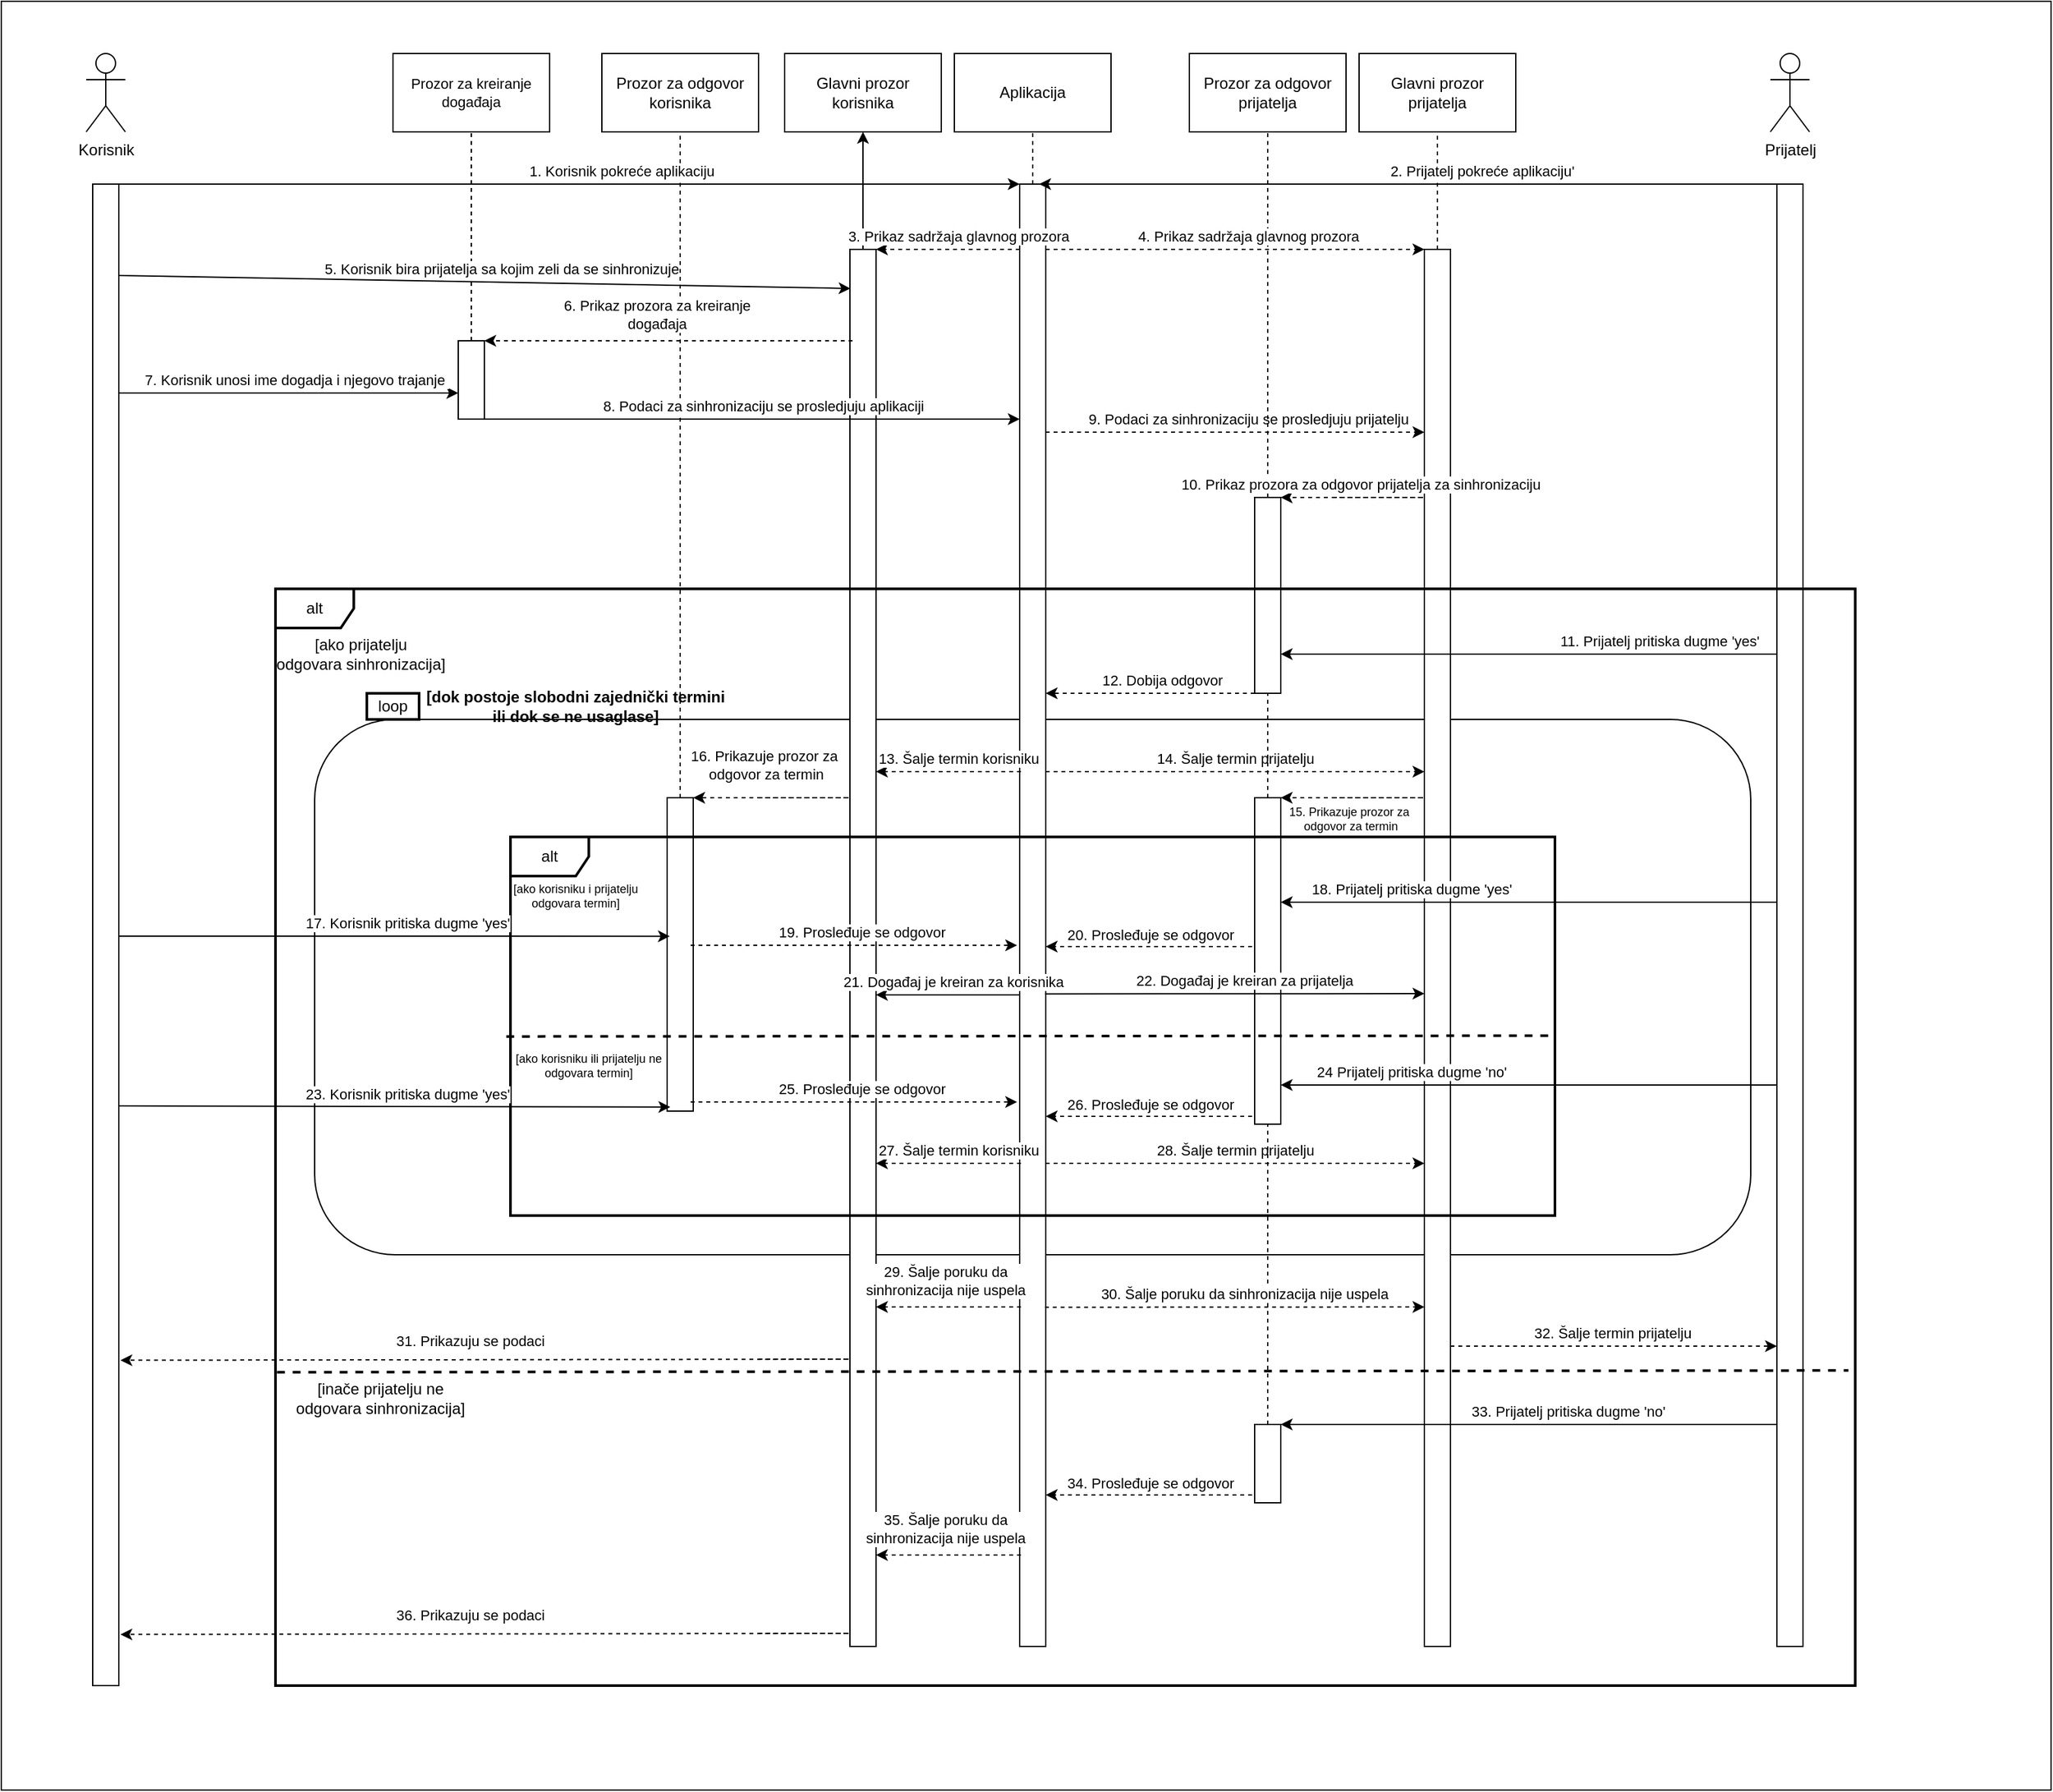 <mxfile version="22.1.11" type="device">
  <diagram name="Page-1" id="FcJH-Z4t9lqNdIpB60NR">
    <mxGraphModel dx="1833" dy="2002" grid="1" gridSize="10" guides="1" tooltips="1" connect="1" arrows="1" fold="1" page="1" pageScale="1" pageWidth="850" pageHeight="1100" math="0" shadow="0">
      <root>
        <mxCell id="0" />
        <mxCell id="1" parent="0" />
        <mxCell id="6GBN4VbAhHISMndUUGDT-52" value="a" style="rounded=0;whiteSpace=wrap;html=1;fillColor=none;" parent="1" vertex="1">
          <mxGeometry x="20" y="-20" width="1570" height="1370" as="geometry" />
        </mxCell>
        <mxCell id="oQMm_L7M4YW7Zp7jjKJe-17" value="" style="rounded=1;whiteSpace=wrap;html=1;fillColor=none;" vertex="1" parent="1">
          <mxGeometry x="260" y="530" width="1100" height="410" as="geometry" />
        </mxCell>
        <mxCell id="oQMm_L7M4YW7Zp7jjKJe-33" value="Prozor za odgovor&lt;br&gt;korisnika" style="rounded=0;whiteSpace=wrap;html=1;" vertex="1" parent="1">
          <mxGeometry x="480" y="20" width="120" height="60" as="geometry" />
        </mxCell>
        <mxCell id="oQMm_L7M4YW7Zp7jjKJe-34" value="" style="rounded=0;whiteSpace=wrap;html=1;" vertex="1" parent="1">
          <mxGeometry x="530" y="590" width="20" height="240" as="geometry" />
        </mxCell>
        <mxCell id="oQMm_L7M4YW7Zp7jjKJe-35" value="" style="endArrow=none;dashed=1;html=1;rounded=0;entryX=0.5;entryY=1;entryDx=0;entryDy=0;exitX=0.5;exitY=0;exitDx=0;exitDy=0;" edge="1" parent="1" source="oQMm_L7M4YW7Zp7jjKJe-34" target="oQMm_L7M4YW7Zp7jjKJe-33">
          <mxGeometry width="50" height="50" relative="1" as="geometry">
            <mxPoint x="440" y="250" as="sourcePoint" />
            <mxPoint x="490" y="200" as="targetPoint" />
          </mxGeometry>
        </mxCell>
        <mxCell id="6GBN4VbAhHISMndUUGDT-33" value="" style="rounded=0;whiteSpace=wrap;html=1;" parent="1" vertex="1">
          <mxGeometry x="1110" y="170" width="20" height="1070" as="geometry" />
        </mxCell>
        <mxCell id="3XUADEzdGJmMBm6TumV_-1" value="Korisnik" style="shape=umlActor;verticalLabelPosition=bottom;verticalAlign=top;html=1;outlineConnect=0;" parent="1" vertex="1">
          <mxGeometry x="85" y="20" width="30" height="60" as="geometry" />
        </mxCell>
        <mxCell id="3XUADEzdGJmMBm6TumV_-2" value="" style="rounded=0;whiteSpace=wrap;html=1;" parent="1" vertex="1">
          <mxGeometry x="90" y="120" width="20" height="1150" as="geometry" />
        </mxCell>
        <mxCell id="3XUADEzdGJmMBm6TumV_-9" value="" style="rounded=0;whiteSpace=wrap;html=1;" parent="1" vertex="1">
          <mxGeometry x="800" y="120" width="20" height="1120" as="geometry" />
        </mxCell>
        <mxCell id="3XUADEzdGJmMBm6TumV_-10" value="" style="endArrow=classic;html=1;rounded=0;entryX=0;entryY=0;entryDx=0;entryDy=0;exitX=1;exitY=0;exitDx=0;exitDy=0;" parent="1" source="3XUADEzdGJmMBm6TumV_-2" target="3XUADEzdGJmMBm6TumV_-9" edge="1">
          <mxGeometry width="50" height="50" relative="1" as="geometry">
            <mxPoint x="120" y="140" as="sourcePoint" />
            <mxPoint x="450" y="390" as="targetPoint" />
          </mxGeometry>
        </mxCell>
        <mxCell id="3XUADEzdGJmMBm6TumV_-16" value="1. Korisnik pokreće aplikaciju" style="edgeLabel;html=1;align=center;verticalAlign=middle;resizable=0;points=[];" parent="3XUADEzdGJmMBm6TumV_-10" vertex="1" connectable="0">
          <mxGeometry x="0.01" y="6" relative="1" as="geometry">
            <mxPoint x="36" y="-4" as="offset" />
          </mxGeometry>
        </mxCell>
        <mxCell id="3XUADEzdGJmMBm6TumV_-11" value="Aplikacija" style="rounded=0;whiteSpace=wrap;html=1;" parent="1" vertex="1">
          <mxGeometry x="750" y="20" width="120" height="60" as="geometry" />
        </mxCell>
        <mxCell id="3XUADEzdGJmMBm6TumV_-14" value="" style="endArrow=none;html=1;rounded=0;entryX=0.5;entryY=1;entryDx=0;entryDy=0;dashed=1;" parent="1" source="3XUADEzdGJmMBm6TumV_-9" target="3XUADEzdGJmMBm6TumV_-11" edge="1">
          <mxGeometry width="50" height="50" relative="1" as="geometry">
            <mxPoint x="650" y="180" as="sourcePoint" />
            <mxPoint x="791" y="92" as="targetPoint" />
          </mxGeometry>
        </mxCell>
        <mxCell id="3XUADEzdGJmMBm6TumV_-20" value="Glavni prozor&lt;br&gt;korisnika" style="rounded=0;whiteSpace=wrap;html=1;" parent="1" vertex="1">
          <mxGeometry x="620" y="20" width="120" height="60" as="geometry" />
        </mxCell>
        <mxCell id="oQMm_L7M4YW7Zp7jjKJe-32" value="" style="edgeStyle=orthogonalEdgeStyle;rounded=0;orthogonalLoop=1;jettySize=auto;html=1;" edge="1" parent="1" source="3XUADEzdGJmMBm6TumV_-21" target="3XUADEzdGJmMBm6TumV_-20">
          <mxGeometry relative="1" as="geometry" />
        </mxCell>
        <mxCell id="3XUADEzdGJmMBm6TumV_-21" value="" style="rounded=0;whiteSpace=wrap;html=1;" parent="1" vertex="1">
          <mxGeometry x="670" y="170" width="20" height="1070" as="geometry" />
        </mxCell>
        <mxCell id="3XUADEzdGJmMBm6TumV_-27" value="" style="endArrow=none;dashed=1;html=1;rounded=0;labelBackgroundColor=default;strokeColor=default;align=center;verticalAlign=middle;fontFamily=Helvetica;fontSize=11;fontColor=default;shape=connector;entryX=0.5;entryY=1;entryDx=0;entryDy=0;exitX=0.5;exitY=0;exitDx=0;exitDy=0;" parent="1" source="3XUADEzdGJmMBm6TumV_-21" target="3XUADEzdGJmMBm6TumV_-20" edge="1">
          <mxGeometry width="50" height="50" relative="1" as="geometry">
            <mxPoint x="520" y="410" as="sourcePoint" />
            <mxPoint x="570" y="360" as="targetPoint" />
          </mxGeometry>
        </mxCell>
        <mxCell id="3XUADEzdGJmMBm6TumV_-32" value="Prozor za kreiranje&lt;br&gt;događaja" style="rounded=0;whiteSpace=wrap;html=1;fontFamily=Helvetica;fontSize=11;fontColor=default;" parent="1" vertex="1">
          <mxGeometry x="320" y="20" width="120" height="60" as="geometry" />
        </mxCell>
        <mxCell id="3XUADEzdGJmMBm6TumV_-33" value="" style="rounded=0;whiteSpace=wrap;html=1;" parent="1" vertex="1">
          <mxGeometry x="370" y="240" width="20" height="60" as="geometry" />
        </mxCell>
        <mxCell id="3XUADEzdGJmMBm6TumV_-34" value="" style="endArrow=none;dashed=1;html=1;rounded=0;labelBackgroundColor=default;strokeColor=default;align=center;verticalAlign=middle;fontFamily=Helvetica;fontSize=11;fontColor=default;shape=connector;entryX=0.5;entryY=1;entryDx=0;entryDy=0;exitX=0.5;exitY=0;exitDx=0;exitDy=0;" parent="1" source="3XUADEzdGJmMBm6TumV_-33" target="3XUADEzdGJmMBm6TumV_-32" edge="1">
          <mxGeometry width="50" height="50" relative="1" as="geometry">
            <mxPoint x="450" y="410" as="sourcePoint" />
            <mxPoint x="500" y="360" as="targetPoint" />
          </mxGeometry>
        </mxCell>
        <mxCell id="6GBN4VbAhHISMndUUGDT-1" value="" style="endArrow=classic;html=1;rounded=0;entryX=1;entryY=0;entryDx=0;entryDy=0;dashed=1;" parent="1" target="3XUADEzdGJmMBm6TumV_-21" edge="1">
          <mxGeometry width="50" height="50" relative="1" as="geometry">
            <mxPoint x="800" y="170" as="sourcePoint" />
            <mxPoint x="570" y="160" as="targetPoint" />
            <Array as="points" />
          </mxGeometry>
        </mxCell>
        <mxCell id="6GBN4VbAhHISMndUUGDT-2" value="3. Prikaz sadržaja glavnog prozora" style="edgeLabel;html=1;align=center;verticalAlign=middle;resizable=0;points=[];" parent="6GBN4VbAhHISMndUUGDT-1" vertex="1" connectable="0">
          <mxGeometry x="-0.064" y="-1" relative="1" as="geometry">
            <mxPoint x="4" y="-9" as="offset" />
          </mxGeometry>
        </mxCell>
        <mxCell id="6GBN4VbAhHISMndUUGDT-5" value="" style="endArrow=classic;html=1;rounded=0;entryX=1;entryY=0;entryDx=0;entryDy=0;dashed=1;" parent="1" edge="1">
          <mxGeometry width="50" height="50" relative="1" as="geometry">
            <mxPoint x="672" y="240" as="sourcePoint" />
            <mxPoint x="390" y="240" as="targetPoint" />
          </mxGeometry>
        </mxCell>
        <mxCell id="6GBN4VbAhHISMndUUGDT-6" value="&lt;font style=&quot;font-size: 11px;&quot;&gt;6. Prikaz prozora za kreiranje&lt;br style=&quot;font-size: 11px;&quot;&gt;događaja&lt;/font&gt;" style="edgeLabel;html=1;align=center;verticalAlign=middle;resizable=0;points=[];fontSize=11;" parent="6GBN4VbAhHISMndUUGDT-5" vertex="1" connectable="0">
          <mxGeometry x="0.119" relative="1" as="geometry">
            <mxPoint x="8" y="-20" as="offset" />
          </mxGeometry>
        </mxCell>
        <mxCell id="6GBN4VbAhHISMndUUGDT-7" value="" style="endArrow=classic;html=1;rounded=0;exitX=0.985;exitY=0.254;exitDx=0;exitDy=0;exitPerimeter=0;entryX=0.021;entryY=0.028;entryDx=0;entryDy=0;entryPerimeter=0;" parent="1" target="3XUADEzdGJmMBm6TumV_-21" edge="1">
          <mxGeometry width="50" height="50" relative="1" as="geometry">
            <mxPoint x="109.7" y="190.02" as="sourcePoint" />
            <mxPoint x="530" y="190" as="targetPoint" />
          </mxGeometry>
        </mxCell>
        <mxCell id="6GBN4VbAhHISMndUUGDT-8" value="5. Korisnik bira prijatelja sa kojim zeli da se sinhronizuje" style="edgeLabel;html=1;align=center;verticalAlign=middle;resizable=0;points=[];" parent="6GBN4VbAhHISMndUUGDT-7" vertex="1" connectable="0">
          <mxGeometry x="0.047" y="-1" relative="1" as="geometry">
            <mxPoint y="-11" as="offset" />
          </mxGeometry>
        </mxCell>
        <mxCell id="6GBN4VbAhHISMndUUGDT-14" value="Prijatelj" style="shape=umlActor;verticalLabelPosition=bottom;verticalAlign=top;html=1;outlineConnect=0;" parent="1" vertex="1">
          <mxGeometry x="1375" y="20" width="30" height="60" as="geometry" />
        </mxCell>
        <mxCell id="6GBN4VbAhHISMndUUGDT-17" value="" style="rounded=0;whiteSpace=wrap;html=1;" parent="1" vertex="1">
          <mxGeometry x="1380" y="120" width="20" height="1120" as="geometry" />
        </mxCell>
        <mxCell id="6GBN4VbAhHISMndUUGDT-19" value="" style="endArrow=classic;html=1;rounded=0;exitX=1;exitY=1;exitDx=0;exitDy=0;dashed=1;" parent="1" edge="1">
          <mxGeometry width="50" height="50" relative="1" as="geometry">
            <mxPoint x="820" y="310" as="sourcePoint" />
            <mxPoint x="1110" y="310" as="targetPoint" />
            <Array as="points" />
          </mxGeometry>
        </mxCell>
        <mxCell id="6GBN4VbAhHISMndUUGDT-24" value="9. Podaci za sinhronizaciju se prosledjuju prijatelju" style="edgeLabel;html=1;align=center;verticalAlign=middle;resizable=0;points=[];" parent="6GBN4VbAhHISMndUUGDT-19" vertex="1" connectable="0">
          <mxGeometry x="0.067" y="1" relative="1" as="geometry">
            <mxPoint y="-9" as="offset" />
          </mxGeometry>
        </mxCell>
        <mxCell id="6GBN4VbAhHISMndUUGDT-20" value="Prozor za odgovor&lt;br&gt;prijatelja" style="rounded=0;whiteSpace=wrap;html=1;" parent="1" vertex="1">
          <mxGeometry x="930" y="20" width="120" height="60" as="geometry" />
        </mxCell>
        <mxCell id="6GBN4VbAhHISMndUUGDT-22" value="" style="rounded=0;whiteSpace=wrap;html=1;" parent="1" vertex="1">
          <mxGeometry x="980" y="360" width="20" height="150" as="geometry" />
        </mxCell>
        <mxCell id="6GBN4VbAhHISMndUUGDT-23" value="" style="endArrow=none;dashed=1;html=1;rounded=0;entryX=0.5;entryY=1;entryDx=0;entryDy=0;exitX=0.5;exitY=0;exitDx=0;exitDy=0;" parent="1" source="6GBN4VbAhHISMndUUGDT-22" target="6GBN4VbAhHISMndUUGDT-20" edge="1">
          <mxGeometry width="50" height="50" relative="1" as="geometry">
            <mxPoint x="890" y="250" as="sourcePoint" />
            <mxPoint x="940" y="200" as="targetPoint" />
          </mxGeometry>
        </mxCell>
        <mxCell id="6GBN4VbAhHISMndUUGDT-25" value="alt" style="shape=umlFrame;whiteSpace=wrap;html=1;pointerEvents=0;strokeWidth=2;" parent="1" vertex="1">
          <mxGeometry x="230" y="430" width="1210" height="840" as="geometry" />
        </mxCell>
        <mxCell id="6GBN4VbAhHISMndUUGDT-26" value="" style="endArrow=classic;html=1;rounded=0;" parent="1" edge="1">
          <mxGeometry width="50" height="50" relative="1" as="geometry">
            <mxPoint x="1380" y="480" as="sourcePoint" />
            <mxPoint x="1000" y="480" as="targetPoint" />
            <Array as="points">
              <mxPoint x="1210" y="480" />
            </Array>
          </mxGeometry>
        </mxCell>
        <mxCell id="6GBN4VbAhHISMndUUGDT-28" value="11. Prijatelj pritiska dugme &#39;yes&#39;" style="edgeLabel;html=1;align=center;verticalAlign=middle;resizable=0;points=[];" parent="6GBN4VbAhHISMndUUGDT-26" vertex="1" connectable="0">
          <mxGeometry x="-0.285" relative="1" as="geometry">
            <mxPoint x="46" y="-10" as="offset" />
          </mxGeometry>
        </mxCell>
        <mxCell id="6GBN4VbAhHISMndUUGDT-27" value="[ako prijatelju&lt;br&gt;odgovara sinhronizacija]" style="text;html=1;align=center;verticalAlign=middle;resizable=0;points=[];autosize=1;strokeColor=none;fillColor=none;" parent="1" vertex="1">
          <mxGeometry x="220" y="460" width="150" height="40" as="geometry" />
        </mxCell>
        <mxCell id="6GBN4VbAhHISMndUUGDT-30" value="" style="endArrow=none;dashed=1;html=1;rounded=0;exitX=0.001;exitY=0.5;exitDx=0;exitDy=0;exitPerimeter=0;entryX=1.004;entryY=0.498;entryDx=0;entryDy=0;entryPerimeter=0;strokeWidth=2;" parent="1" edge="1">
          <mxGeometry width="50" height="50" relative="1" as="geometry">
            <mxPoint x="231.2" y="1030" as="sourcePoint" />
            <mxPoint x="1434.8" y="1028.64" as="targetPoint" />
          </mxGeometry>
        </mxCell>
        <mxCell id="6GBN4VbAhHISMndUUGDT-31" value="Glavni prozor&lt;br&gt;prijatelja" style="rounded=0;whiteSpace=wrap;html=1;" parent="1" vertex="1">
          <mxGeometry x="1060" y="20" width="120" height="60" as="geometry" />
        </mxCell>
        <mxCell id="6GBN4VbAhHISMndUUGDT-34" value="" style="endArrow=classic;html=1;rounded=0;" parent="1" edge="1">
          <mxGeometry width="50" height="50" relative="1" as="geometry">
            <mxPoint x="800" y="741" as="sourcePoint" />
            <mxPoint x="690" y="741" as="targetPoint" />
          </mxGeometry>
        </mxCell>
        <mxCell id="6GBN4VbAhHISMndUUGDT-35" value="21. Događaj je kreiran za korisnika" style="edgeLabel;html=1;align=center;verticalAlign=middle;resizable=0;points=[];" parent="6GBN4VbAhHISMndUUGDT-34" vertex="1" connectable="0">
          <mxGeometry x="0.304" y="-3" relative="1" as="geometry">
            <mxPoint x="20" y="-7" as="offset" />
          </mxGeometry>
        </mxCell>
        <mxCell id="6GBN4VbAhHISMndUUGDT-39" value="" style="endArrow=none;dashed=1;html=1;rounded=0;entryX=0.5;entryY=1;entryDx=0;entryDy=0;exitX=0.5;exitY=0;exitDx=0;exitDy=0;" parent="1" source="6GBN4VbAhHISMndUUGDT-33" target="6GBN4VbAhHISMndUUGDT-31" edge="1">
          <mxGeometry width="50" height="50" relative="1" as="geometry">
            <mxPoint x="1120" y="270" as="sourcePoint" />
            <mxPoint x="1170" y="220" as="targetPoint" />
          </mxGeometry>
        </mxCell>
        <mxCell id="6GBN4VbAhHISMndUUGDT-44" value="[inače prijatelju ne&lt;br&gt;odgovara sinhronizacija]" style="text;html=1;align=center;verticalAlign=middle;resizable=0;points=[];autosize=1;strokeColor=none;fillColor=none;" parent="1" vertex="1">
          <mxGeometry x="235" y="1030" width="150" height="40" as="geometry" />
        </mxCell>
        <mxCell id="6GBN4VbAhHISMndUUGDT-45" value="" style="endArrow=classic;html=1;rounded=0;exitX=-0.013;exitY=0.572;exitDx=0;exitDy=0;exitPerimeter=0;entryX=1;entryY=0.25;entryDx=0;entryDy=0;" parent="1" edge="1">
          <mxGeometry width="50" height="50" relative="1" as="geometry">
            <mxPoint x="1380" y="1070" as="sourcePoint" />
            <mxPoint x="1000" y="1070" as="targetPoint" />
            <Array as="points">
              <mxPoint x="1210" y="1070" />
            </Array>
          </mxGeometry>
        </mxCell>
        <mxCell id="6GBN4VbAhHISMndUUGDT-46" value="33. Prijatelj pritiska dugme &#39;no&#39;" style="edgeLabel;html=1;align=center;verticalAlign=middle;resizable=0;points=[];" parent="6GBN4VbAhHISMndUUGDT-45" vertex="1" connectable="0">
          <mxGeometry x="-0.285" relative="1" as="geometry">
            <mxPoint x="-24" y="-10" as="offset" />
          </mxGeometry>
        </mxCell>
        <mxCell id="oQMm_L7M4YW7Zp7jjKJe-1" value="[dok postoje slobodni zajednički termini ili dok se ne usaglase]" style="text;html=1;strokeColor=none;fillColor=none;align=center;verticalAlign=middle;whiteSpace=wrap;rounded=0;fontStyle=1" vertex="1" parent="1">
          <mxGeometry x="340" y="505" width="240" height="30" as="geometry" />
        </mxCell>
        <mxCell id="oQMm_L7M4YW7Zp7jjKJe-3" value="" style="endArrow=classic;html=1;rounded=0;exitX=0.985;exitY=0.254;exitDx=0;exitDy=0;exitPerimeter=0;" edge="1" parent="1">
          <mxGeometry width="50" height="50" relative="1" as="geometry">
            <mxPoint x="109.7" y="280.02" as="sourcePoint" />
            <mxPoint x="370" y="280" as="targetPoint" />
          </mxGeometry>
        </mxCell>
        <mxCell id="oQMm_L7M4YW7Zp7jjKJe-4" value="7. Korisnik unosi ime dogadja i njegovo trajanje&amp;nbsp;" style="edgeLabel;html=1;align=center;verticalAlign=middle;resizable=0;points=[];" vertex="1" connectable="0" parent="oQMm_L7M4YW7Zp7jjKJe-3">
          <mxGeometry x="0.047" y="-1" relative="1" as="geometry">
            <mxPoint y="-11" as="offset" />
          </mxGeometry>
        </mxCell>
        <mxCell id="oQMm_L7M4YW7Zp7jjKJe-7" value="" style="endArrow=classic;html=1;rounded=0;exitX=0.985;exitY=0.254;exitDx=0;exitDy=0;exitPerimeter=0;" edge="1" parent="1">
          <mxGeometry width="50" height="50" relative="1" as="geometry">
            <mxPoint x="390" y="300.02" as="sourcePoint" />
            <mxPoint x="800" y="300" as="targetPoint" />
          </mxGeometry>
        </mxCell>
        <mxCell id="oQMm_L7M4YW7Zp7jjKJe-8" value="8. Podaci za sinhronizaciju se prosledjuju aplikaciji&amp;nbsp;" style="edgeLabel;html=1;align=center;verticalAlign=middle;resizable=0;points=[];" vertex="1" connectable="0" parent="oQMm_L7M4YW7Zp7jjKJe-7">
          <mxGeometry x="0.047" y="-1" relative="1" as="geometry">
            <mxPoint y="-11" as="offset" />
          </mxGeometry>
        </mxCell>
        <mxCell id="oQMm_L7M4YW7Zp7jjKJe-9" value="" style="endArrow=classic;html=1;rounded=0;dashed=1;" edge="1" parent="1">
          <mxGeometry width="50" height="50" relative="1" as="geometry">
            <mxPoint x="1040" y="360" as="sourcePoint" />
            <mxPoint x="1000" y="360" as="targetPoint" />
            <Array as="points">
              <mxPoint x="1110" y="360" />
            </Array>
          </mxGeometry>
        </mxCell>
        <mxCell id="oQMm_L7M4YW7Zp7jjKJe-10" value="10. Prikaz prozora za odgovor prijatelja za sinhronizaciju" style="edgeLabel;html=1;align=center;verticalAlign=middle;resizable=0;points=[];" vertex="1" connectable="0" parent="oQMm_L7M4YW7Zp7jjKJe-9">
          <mxGeometry x="-0.285" relative="1" as="geometry">
            <mxPoint x="-44" y="-10" as="offset" />
          </mxGeometry>
        </mxCell>
        <mxCell id="oQMm_L7M4YW7Zp7jjKJe-19" value="loop" style="rounded=0;whiteSpace=wrap;html=1;strokeWidth=2;" vertex="1" parent="1">
          <mxGeometry x="300" y="510" width="40" height="20" as="geometry" />
        </mxCell>
        <mxCell id="oQMm_L7M4YW7Zp7jjKJe-20" value="" style="endArrow=classic;html=1;rounded=0;exitX=0.065;exitY=0.059;exitDx=0;exitDy=0;exitPerimeter=0;dashed=1;" edge="1" parent="1">
          <mxGeometry width="50" height="50" relative="1" as="geometry">
            <mxPoint x="801" y="570" as="sourcePoint" />
            <mxPoint x="690" y="570" as="targetPoint" />
            <Array as="points" />
          </mxGeometry>
        </mxCell>
        <mxCell id="oQMm_L7M4YW7Zp7jjKJe-21" value="13. Šalje termin korisniku" style="edgeLabel;html=1;align=center;verticalAlign=middle;resizable=0;points=[];" vertex="1" connectable="0" parent="oQMm_L7M4YW7Zp7jjKJe-20">
          <mxGeometry x="-0.064" y="-1" relative="1" as="geometry">
            <mxPoint x="4" y="-9" as="offset" />
          </mxGeometry>
        </mxCell>
        <mxCell id="oQMm_L7M4YW7Zp7jjKJe-41" value="" style="rounded=0;whiteSpace=wrap;html=1;" vertex="1" parent="1">
          <mxGeometry x="980" y="590" width="20" height="250" as="geometry" />
        </mxCell>
        <mxCell id="oQMm_L7M4YW7Zp7jjKJe-22" value="" style="endArrow=classic;html=1;rounded=0;dashed=1;" edge="1" parent="1">
          <mxGeometry width="50" height="50" relative="1" as="geometry">
            <mxPoint x="820" y="570" as="sourcePoint" />
            <mxPoint x="1110" y="570" as="targetPoint" />
            <Array as="points" />
          </mxGeometry>
        </mxCell>
        <mxCell id="oQMm_L7M4YW7Zp7jjKJe-23" value="14. Šalje termin prijatelju" style="edgeLabel;html=1;align=center;verticalAlign=middle;resizable=0;points=[];" vertex="1" connectable="0" parent="oQMm_L7M4YW7Zp7jjKJe-22">
          <mxGeometry x="0.067" y="1" relative="1" as="geometry">
            <mxPoint x="-10" y="-9" as="offset" />
          </mxGeometry>
        </mxCell>
        <mxCell id="oQMm_L7M4YW7Zp7jjKJe-26" value="" style="endArrow=classic;html=1;rounded=0;dashed=1;" edge="1" parent="1">
          <mxGeometry width="50" height="50" relative="1" as="geometry">
            <mxPoint x="1040" y="590" as="sourcePoint" />
            <mxPoint x="1000" y="590" as="targetPoint" />
            <Array as="points">
              <mxPoint x="1110" y="590" />
            </Array>
          </mxGeometry>
        </mxCell>
        <mxCell id="oQMm_L7M4YW7Zp7jjKJe-36" value="15. Prikazuje prozor za&lt;br style=&quot;font-size: 9px;&quot;&gt;&amp;nbsp;odgovor za termin" style="edgeLabel;html=1;align=center;verticalAlign=middle;resizable=0;points=[];fontSize=9;" vertex="1" connectable="0" parent="oQMm_L7M4YW7Zp7jjKJe-26">
          <mxGeometry x="0.753" y="-5" relative="1" as="geometry">
            <mxPoint x="30" y="21" as="offset" />
          </mxGeometry>
        </mxCell>
        <mxCell id="oQMm_L7M4YW7Zp7jjKJe-28" value="" style="endArrow=classic;html=1;rounded=0;entryX=0.75;entryY=0;entryDx=0;entryDy=0;" edge="1" parent="1" target="3XUADEzdGJmMBm6TumV_-9">
          <mxGeometry width="50" height="50" relative="1" as="geometry">
            <mxPoint x="1380" y="120" as="sourcePoint" />
            <mxPoint x="1130" y="120" as="targetPoint" />
            <Array as="points">
              <mxPoint x="1210" y="120" />
            </Array>
          </mxGeometry>
        </mxCell>
        <mxCell id="oQMm_L7M4YW7Zp7jjKJe-29" value="2. Prijatelj pokreće aplikaciju&#39;" style="edgeLabel;html=1;align=center;verticalAlign=middle;resizable=0;points=[];" vertex="1" connectable="0" parent="oQMm_L7M4YW7Zp7jjKJe-28">
          <mxGeometry x="-0.285" relative="1" as="geometry">
            <mxPoint x="-24" y="-10" as="offset" />
          </mxGeometry>
        </mxCell>
        <mxCell id="oQMm_L7M4YW7Zp7jjKJe-30" value="" style="endArrow=classic;html=1;rounded=0;exitX=1;exitY=1;exitDx=0;exitDy=0;dashed=1;" edge="1" parent="1">
          <mxGeometry width="50" height="50" relative="1" as="geometry">
            <mxPoint x="820" y="170" as="sourcePoint" />
            <mxPoint x="1110" y="170" as="targetPoint" />
            <Array as="points" />
          </mxGeometry>
        </mxCell>
        <mxCell id="oQMm_L7M4YW7Zp7jjKJe-31" value="4. Prikaz sadržaja glavnog prozora" style="edgeLabel;html=1;align=center;verticalAlign=middle;resizable=0;points=[];" vertex="1" connectable="0" parent="oQMm_L7M4YW7Zp7jjKJe-30">
          <mxGeometry x="0.067" y="1" relative="1" as="geometry">
            <mxPoint y="-9" as="offset" />
          </mxGeometry>
        </mxCell>
        <mxCell id="oQMm_L7M4YW7Zp7jjKJe-37" value="" style="endArrow=classic;html=1;rounded=0;dashed=1;" edge="1" parent="1">
          <mxGeometry width="50" height="50" relative="1" as="geometry">
            <mxPoint x="600" y="590" as="sourcePoint" />
            <mxPoint x="550" y="590" as="targetPoint" />
            <Array as="points">
              <mxPoint x="670" y="590" />
            </Array>
          </mxGeometry>
        </mxCell>
        <mxCell id="oQMm_L7M4YW7Zp7jjKJe-38" value="16. Prikazuje prozor za&lt;br&gt;&amp;nbsp;odgovor za termin" style="edgeLabel;html=1;align=center;verticalAlign=middle;resizable=0;points=[];" vertex="1" connectable="0" parent="oQMm_L7M4YW7Zp7jjKJe-37">
          <mxGeometry x="0.753" y="-5" relative="1" as="geometry">
            <mxPoint x="30" y="-20" as="offset" />
          </mxGeometry>
        </mxCell>
        <mxCell id="oQMm_L7M4YW7Zp7jjKJe-39" value="" style="endArrow=classic;html=1;rounded=0;dashed=1;" edge="1" parent="1">
          <mxGeometry width="50" height="50" relative="1" as="geometry">
            <mxPoint x="980" y="510" as="sourcePoint" />
            <mxPoint x="820" y="510" as="targetPoint" />
            <Array as="points">
              <mxPoint x="840" y="510" />
            </Array>
          </mxGeometry>
        </mxCell>
        <mxCell id="oQMm_L7M4YW7Zp7jjKJe-40" value="12. Dobija odgovor" style="edgeLabel;html=1;align=center;verticalAlign=middle;resizable=0;points=[];" vertex="1" connectable="0" parent="oQMm_L7M4YW7Zp7jjKJe-39">
          <mxGeometry x="-0.285" relative="1" as="geometry">
            <mxPoint x="-14" y="-10" as="offset" />
          </mxGeometry>
        </mxCell>
        <mxCell id="oQMm_L7M4YW7Zp7jjKJe-43" value="alt" style="shape=umlFrame;whiteSpace=wrap;html=1;pointerEvents=0;strokeWidth=2;" vertex="1" parent="1">
          <mxGeometry x="410" y="620" width="800" height="290" as="geometry" />
        </mxCell>
        <mxCell id="oQMm_L7M4YW7Zp7jjKJe-45" value="" style="endArrow=none;dashed=1;html=1;rounded=0;entryX=0.998;entryY=0.525;entryDx=0;entryDy=0;entryPerimeter=0;fontStyle=1;strokeWidth=2;exitX=-0.004;exitY=0.527;exitDx=0;exitDy=0;exitPerimeter=0;" edge="1" parent="1" source="oQMm_L7M4YW7Zp7jjKJe-43" target="oQMm_L7M4YW7Zp7jjKJe-43">
          <mxGeometry width="50" height="50" relative="1" as="geometry">
            <mxPoint x="450" y="720" as="sourcePoint" />
            <mxPoint x="830" y="820" as="targetPoint" />
          </mxGeometry>
        </mxCell>
        <mxCell id="oQMm_L7M4YW7Zp7jjKJe-48" value="[ako korisniku i prijatelju odgovara termin]" style="text;html=1;strokeColor=none;fillColor=none;align=center;verticalAlign=middle;whiteSpace=wrap;rounded=0;fontSize=9;" vertex="1" parent="1">
          <mxGeometry x="400" y="650" width="120" height="30" as="geometry" />
        </mxCell>
        <mxCell id="oQMm_L7M4YW7Zp7jjKJe-49" value="[ako korisniku ili prijatelju ne odgovara termin]" style="text;html=1;strokeColor=none;fillColor=none;align=center;verticalAlign=middle;whiteSpace=wrap;rounded=0;fontSize=9;" vertex="1" parent="1">
          <mxGeometry x="410" y="780" width="120" height="30" as="geometry" />
        </mxCell>
        <mxCell id="oQMm_L7M4YW7Zp7jjKJe-50" value="" style="endArrow=classic;html=1;rounded=0;entryX=0.1;entryY=0.442;entryDx=0;entryDy=0;entryPerimeter=0;" edge="1" parent="1" target="oQMm_L7M4YW7Zp7jjKJe-34">
          <mxGeometry width="50" height="50" relative="1" as="geometry">
            <mxPoint x="110" y="696" as="sourcePoint" />
            <mxPoint x="527.08" y="696.08" as="targetPoint" />
          </mxGeometry>
        </mxCell>
        <mxCell id="oQMm_L7M4YW7Zp7jjKJe-51" value="17. Korisnik pritiska dugme &#39;yes&#39;" style="edgeLabel;html=1;align=center;verticalAlign=middle;resizable=0;points=[];" vertex="1" connectable="0" parent="oQMm_L7M4YW7Zp7jjKJe-50">
          <mxGeometry x="0.047" y="-1" relative="1" as="geometry">
            <mxPoint y="-11" as="offset" />
          </mxGeometry>
        </mxCell>
        <mxCell id="oQMm_L7M4YW7Zp7jjKJe-54" value="" style="endArrow=classic;html=1;rounded=0;" edge="1" parent="1">
          <mxGeometry width="50" height="50" relative="1" as="geometry">
            <mxPoint x="1380" y="670" as="sourcePoint" />
            <mxPoint x="1000" y="670" as="targetPoint" />
            <Array as="points">
              <mxPoint x="1210" y="670" />
            </Array>
          </mxGeometry>
        </mxCell>
        <mxCell id="oQMm_L7M4YW7Zp7jjKJe-55" value="18. Prijatelj pritiska dugme &#39;yes&#39;" style="edgeLabel;html=1;align=center;verticalAlign=middle;resizable=0;points=[];" vertex="1" connectable="0" parent="oQMm_L7M4YW7Zp7jjKJe-54">
          <mxGeometry x="-0.285" relative="1" as="geometry">
            <mxPoint x="-144" y="-10" as="offset" />
          </mxGeometry>
        </mxCell>
        <mxCell id="oQMm_L7M4YW7Zp7jjKJe-59" value="" style="endArrow=classic;html=1;rounded=0;exitX=0.9;exitY=0.554;exitDx=0;exitDy=0;exitPerimeter=0;dashed=1;" edge="1" parent="1">
          <mxGeometry width="50" height="50" relative="1" as="geometry">
            <mxPoint x="548" y="702.96" as="sourcePoint" />
            <mxPoint x="798" y="703" as="targetPoint" />
          </mxGeometry>
        </mxCell>
        <mxCell id="oQMm_L7M4YW7Zp7jjKJe-60" value="19. Prosleđuje se odgovor" style="edgeLabel;html=1;align=center;verticalAlign=middle;resizable=0;points=[];" vertex="1" connectable="0" parent="oQMm_L7M4YW7Zp7jjKJe-59">
          <mxGeometry x="0.047" y="-1" relative="1" as="geometry">
            <mxPoint y="-11" as="offset" />
          </mxGeometry>
        </mxCell>
        <mxCell id="oQMm_L7M4YW7Zp7jjKJe-61" value="" style="endArrow=classic;html=1;rounded=0;dashed=1;" edge="1" parent="1">
          <mxGeometry width="50" height="50" relative="1" as="geometry">
            <mxPoint x="978" y="704" as="sourcePoint" />
            <mxPoint x="820" y="704" as="targetPoint" />
            <Array as="points" />
          </mxGeometry>
        </mxCell>
        <mxCell id="oQMm_L7M4YW7Zp7jjKJe-62" value="20. Prosleđuje se odgovor" style="edgeLabel;html=1;align=center;verticalAlign=middle;resizable=0;points=[];fontSize=11;" vertex="1" connectable="0" parent="oQMm_L7M4YW7Zp7jjKJe-61">
          <mxGeometry x="0.753" y="-5" relative="1" as="geometry">
            <mxPoint x="60" y="-4" as="offset" />
          </mxGeometry>
        </mxCell>
        <mxCell id="6GBN4VbAhHISMndUUGDT-37" value="" style="endArrow=classic;html=1;rounded=0;exitX=1;exitY=0.5;exitDx=0;exitDy=0;" parent="1" edge="1">
          <mxGeometry width="50" height="50" relative="1" as="geometry">
            <mxPoint x="819.38" y="740.26" as="sourcePoint" />
            <mxPoint x="1110" y="740" as="targetPoint" />
          </mxGeometry>
        </mxCell>
        <mxCell id="6GBN4VbAhHISMndUUGDT-40" value="22. Događaj je kreiran za prijatelja" style="edgeLabel;html=1;align=center;verticalAlign=middle;resizable=0;points=[];" parent="6GBN4VbAhHISMndUUGDT-37" vertex="1" connectable="0">
          <mxGeometry x="-0.516" y="2" relative="1" as="geometry">
            <mxPoint x="82" y="-8" as="offset" />
          </mxGeometry>
        </mxCell>
        <mxCell id="oQMm_L7M4YW7Zp7jjKJe-63" value="" style="endArrow=classic;html=1;rounded=0;entryX=0.119;entryY=0.987;entryDx=0;entryDy=0;entryPerimeter=0;" edge="1" parent="1" target="oQMm_L7M4YW7Zp7jjKJe-34">
          <mxGeometry width="50" height="50" relative="1" as="geometry">
            <mxPoint x="110" y="826" as="sourcePoint" />
            <mxPoint x="527.08" y="826.08" as="targetPoint" />
          </mxGeometry>
        </mxCell>
        <mxCell id="oQMm_L7M4YW7Zp7jjKJe-64" value="23. Korisnik pritiska dugme &#39;yes&#39;" style="edgeLabel;html=1;align=center;verticalAlign=middle;resizable=0;points=[];" vertex="1" connectable="0" parent="oQMm_L7M4YW7Zp7jjKJe-63">
          <mxGeometry x="0.047" y="-1" relative="1" as="geometry">
            <mxPoint y="-11" as="offset" />
          </mxGeometry>
        </mxCell>
        <mxCell id="oQMm_L7M4YW7Zp7jjKJe-65" value="" style="endArrow=classic;html=1;rounded=0;" edge="1" parent="1">
          <mxGeometry width="50" height="50" relative="1" as="geometry">
            <mxPoint x="1380" y="810" as="sourcePoint" />
            <mxPoint x="1000" y="810" as="targetPoint" />
            <Array as="points">
              <mxPoint x="1210" y="810" />
            </Array>
          </mxGeometry>
        </mxCell>
        <mxCell id="oQMm_L7M4YW7Zp7jjKJe-66" value="24 Prijatelj pritiska dugme &#39;no&#39;" style="edgeLabel;html=1;align=center;verticalAlign=middle;resizable=0;points=[];" vertex="1" connectable="0" parent="oQMm_L7M4YW7Zp7jjKJe-65">
          <mxGeometry x="-0.285" relative="1" as="geometry">
            <mxPoint x="-144" y="-10" as="offset" />
          </mxGeometry>
        </mxCell>
        <mxCell id="oQMm_L7M4YW7Zp7jjKJe-67" value="" style="endArrow=classic;html=1;rounded=0;exitX=0.9;exitY=0.554;exitDx=0;exitDy=0;exitPerimeter=0;dashed=1;" edge="1" parent="1">
          <mxGeometry width="50" height="50" relative="1" as="geometry">
            <mxPoint x="548" y="822.96" as="sourcePoint" />
            <mxPoint x="798" y="823" as="targetPoint" />
          </mxGeometry>
        </mxCell>
        <mxCell id="oQMm_L7M4YW7Zp7jjKJe-68" value="25. Prosleđuje se odgovor" style="edgeLabel;html=1;align=center;verticalAlign=middle;resizable=0;points=[];" vertex="1" connectable="0" parent="oQMm_L7M4YW7Zp7jjKJe-67">
          <mxGeometry x="0.047" y="-1" relative="1" as="geometry">
            <mxPoint y="-11" as="offset" />
          </mxGeometry>
        </mxCell>
        <mxCell id="oQMm_L7M4YW7Zp7jjKJe-69" value="" style="endArrow=classic;html=1;rounded=0;dashed=1;" edge="1" parent="1">
          <mxGeometry width="50" height="50" relative="1" as="geometry">
            <mxPoint x="978" y="834" as="sourcePoint" />
            <mxPoint x="820" y="834" as="targetPoint" />
            <Array as="points" />
          </mxGeometry>
        </mxCell>
        <mxCell id="oQMm_L7M4YW7Zp7jjKJe-70" value="26. Prosleđuje se odgovor" style="edgeLabel;html=1;align=center;verticalAlign=middle;resizable=0;points=[];fontSize=11;" vertex="1" connectable="0" parent="oQMm_L7M4YW7Zp7jjKJe-69">
          <mxGeometry x="0.753" y="-5" relative="1" as="geometry">
            <mxPoint x="60" y="-4" as="offset" />
          </mxGeometry>
        </mxCell>
        <mxCell id="oQMm_L7M4YW7Zp7jjKJe-71" value="" style="endArrow=classic;html=1;rounded=0;exitX=0.065;exitY=0.059;exitDx=0;exitDy=0;exitPerimeter=0;dashed=1;" edge="1" parent="1">
          <mxGeometry width="50" height="50" relative="1" as="geometry">
            <mxPoint x="801" y="870" as="sourcePoint" />
            <mxPoint x="690" y="870" as="targetPoint" />
            <Array as="points" />
          </mxGeometry>
        </mxCell>
        <mxCell id="oQMm_L7M4YW7Zp7jjKJe-72" value="27. Šalje termin korisniku" style="edgeLabel;html=1;align=center;verticalAlign=middle;resizable=0;points=[];" vertex="1" connectable="0" parent="oQMm_L7M4YW7Zp7jjKJe-71">
          <mxGeometry x="-0.064" y="-1" relative="1" as="geometry">
            <mxPoint x="4" y="-9" as="offset" />
          </mxGeometry>
        </mxCell>
        <mxCell id="oQMm_L7M4YW7Zp7jjKJe-73" value="" style="endArrow=classic;html=1;rounded=0;dashed=1;" edge="1" parent="1">
          <mxGeometry width="50" height="50" relative="1" as="geometry">
            <mxPoint x="820" y="870" as="sourcePoint" />
            <mxPoint x="1110" y="870" as="targetPoint" />
            <Array as="points" />
          </mxGeometry>
        </mxCell>
        <mxCell id="oQMm_L7M4YW7Zp7jjKJe-74" value="28. Šalje termin prijatelju" style="edgeLabel;html=1;align=center;verticalAlign=middle;resizable=0;points=[];" vertex="1" connectable="0" parent="oQMm_L7M4YW7Zp7jjKJe-73">
          <mxGeometry x="0.067" y="1" relative="1" as="geometry">
            <mxPoint x="-10" y="-9" as="offset" />
          </mxGeometry>
        </mxCell>
        <mxCell id="oQMm_L7M4YW7Zp7jjKJe-75" value="" style="endArrow=none;dashed=1;html=1;rounded=0;entryX=0.5;entryY=1;entryDx=0;entryDy=0;" edge="1" parent="1">
          <mxGeometry width="50" height="50" relative="1" as="geometry">
            <mxPoint x="990" y="590" as="sourcePoint" />
            <mxPoint x="990" y="510" as="targetPoint" />
          </mxGeometry>
        </mxCell>
        <mxCell id="oQMm_L7M4YW7Zp7jjKJe-76" value="" style="endArrow=none;dashed=1;html=1;rounded=0;entryX=0.5;entryY=1;entryDx=0;entryDy=0;" edge="1" parent="1" source="oQMm_L7M4YW7Zp7jjKJe-77">
          <mxGeometry width="50" height="50" relative="1" as="geometry">
            <mxPoint x="990" y="920" as="sourcePoint" />
            <mxPoint x="990" y="840" as="targetPoint" />
          </mxGeometry>
        </mxCell>
        <mxCell id="oQMm_L7M4YW7Zp7jjKJe-77" value="" style="rounded=0;whiteSpace=wrap;html=1;" vertex="1" parent="1">
          <mxGeometry x="980" y="1070" width="20" height="60" as="geometry" />
        </mxCell>
        <mxCell id="oQMm_L7M4YW7Zp7jjKJe-78" value="" style="endArrow=classic;html=1;rounded=0;exitX=0.065;exitY=0.059;exitDx=0;exitDy=0;exitPerimeter=0;dashed=1;" edge="1" parent="1">
          <mxGeometry width="50" height="50" relative="1" as="geometry">
            <mxPoint x="801" y="980" as="sourcePoint" />
            <mxPoint x="690" y="980" as="targetPoint" />
            <Array as="points" />
          </mxGeometry>
        </mxCell>
        <mxCell id="oQMm_L7M4YW7Zp7jjKJe-79" value="29. Šalje poruku da &lt;br&gt;sinhronizacija nije uspela" style="edgeLabel;html=1;align=center;verticalAlign=middle;resizable=0;points=[];" vertex="1" connectable="0" parent="oQMm_L7M4YW7Zp7jjKJe-78">
          <mxGeometry x="-0.064" y="-1" relative="1" as="geometry">
            <mxPoint x="-6" y="-19" as="offset" />
          </mxGeometry>
        </mxCell>
        <mxCell id="oQMm_L7M4YW7Zp7jjKJe-81" value="" style="endArrow=classic;html=1;rounded=0;exitX=1;exitY=0.5;exitDx=0;exitDy=0;dashed=1;" edge="1" parent="1">
          <mxGeometry width="50" height="50" relative="1" as="geometry">
            <mxPoint x="819.38" y="980.26" as="sourcePoint" />
            <mxPoint x="1110" y="980" as="targetPoint" />
          </mxGeometry>
        </mxCell>
        <mxCell id="oQMm_L7M4YW7Zp7jjKJe-82" value="30. Šalje poruku da sinhronizacija nije uspela" style="edgeLabel;html=1;align=center;verticalAlign=middle;resizable=0;points=[];" vertex="1" connectable="0" parent="oQMm_L7M4YW7Zp7jjKJe-81">
          <mxGeometry x="-0.516" y="2" relative="1" as="geometry">
            <mxPoint x="82" y="-8" as="offset" />
          </mxGeometry>
        </mxCell>
        <mxCell id="oQMm_L7M4YW7Zp7jjKJe-83" value="" style="endArrow=classic;html=1;rounded=0;dashed=1;" edge="1" parent="1">
          <mxGeometry width="50" height="50" relative="1" as="geometry">
            <mxPoint x="978" y="1124" as="sourcePoint" />
            <mxPoint x="820" y="1124" as="targetPoint" />
            <Array as="points" />
          </mxGeometry>
        </mxCell>
        <mxCell id="oQMm_L7M4YW7Zp7jjKJe-84" value="34. Prosleđuje se odgovor" style="edgeLabel;html=1;align=center;verticalAlign=middle;resizable=0;points=[];fontSize=11;" vertex="1" connectable="0" parent="oQMm_L7M4YW7Zp7jjKJe-83">
          <mxGeometry x="0.753" y="-5" relative="1" as="geometry">
            <mxPoint x="60" y="-4" as="offset" />
          </mxGeometry>
        </mxCell>
        <mxCell id="oQMm_L7M4YW7Zp7jjKJe-85" value="" style="endArrow=classic;html=1;rounded=0;exitX=0.065;exitY=0.059;exitDx=0;exitDy=0;exitPerimeter=0;dashed=1;" edge="1" parent="1">
          <mxGeometry width="50" height="50" relative="1" as="geometry">
            <mxPoint x="801" y="1170" as="sourcePoint" />
            <mxPoint x="690" y="1170" as="targetPoint" />
            <Array as="points" />
          </mxGeometry>
        </mxCell>
        <mxCell id="oQMm_L7M4YW7Zp7jjKJe-86" value="35. Šalje poruku da &lt;br&gt;sinhronizacija nije uspela" style="edgeLabel;html=1;align=center;verticalAlign=middle;resizable=0;points=[];" vertex="1" connectable="0" parent="oQMm_L7M4YW7Zp7jjKJe-85">
          <mxGeometry x="-0.064" y="-1" relative="1" as="geometry">
            <mxPoint x="-6" y="-19" as="offset" />
          </mxGeometry>
        </mxCell>
        <mxCell id="oQMm_L7M4YW7Zp7jjKJe-87" value="" style="endArrow=classic;html=1;rounded=0;dashed=1;entryX=1.064;entryY=0.882;entryDx=0;entryDy=0;entryPerimeter=0;" edge="1" parent="1">
          <mxGeometry width="50" height="50" relative="1" as="geometry">
            <mxPoint x="600" y="1020" as="sourcePoint" />
            <mxPoint x="111.28" y="1020.82" as="targetPoint" />
            <Array as="points">
              <mxPoint x="670" y="1020" />
            </Array>
          </mxGeometry>
        </mxCell>
        <mxCell id="oQMm_L7M4YW7Zp7jjKJe-88" value="31. Prikazuju se podaci" style="edgeLabel;html=1;align=center;verticalAlign=middle;resizable=0;points=[];" vertex="1" connectable="0" parent="oQMm_L7M4YW7Zp7jjKJe-87">
          <mxGeometry x="0.753" y="-5" relative="1" as="geometry">
            <mxPoint x="190" y="-10" as="offset" />
          </mxGeometry>
        </mxCell>
        <mxCell id="oQMm_L7M4YW7Zp7jjKJe-89" value="" style="endArrow=classic;html=1;rounded=0;dashed=1;" edge="1" parent="1">
          <mxGeometry width="50" height="50" relative="1" as="geometry">
            <mxPoint x="1130" y="1010" as="sourcePoint" />
            <mxPoint x="1380" y="1010" as="targetPoint" />
            <Array as="points" />
          </mxGeometry>
        </mxCell>
        <mxCell id="oQMm_L7M4YW7Zp7jjKJe-90" value="32. Šalje termin prijatelju" style="edgeLabel;html=1;align=center;verticalAlign=middle;resizable=0;points=[];" vertex="1" connectable="0" parent="oQMm_L7M4YW7Zp7jjKJe-89">
          <mxGeometry x="0.067" y="1" relative="1" as="geometry">
            <mxPoint x="-10" y="-9" as="offset" />
          </mxGeometry>
        </mxCell>
        <mxCell id="oQMm_L7M4YW7Zp7jjKJe-91" value="" style="endArrow=classic;html=1;rounded=0;dashed=1;entryX=1.064;entryY=0.882;entryDx=0;entryDy=0;entryPerimeter=0;" edge="1" parent="1">
          <mxGeometry width="50" height="50" relative="1" as="geometry">
            <mxPoint x="600" y="1230" as="sourcePoint" />
            <mxPoint x="111.28" y="1230.82" as="targetPoint" />
            <Array as="points">
              <mxPoint x="670" y="1230" />
            </Array>
          </mxGeometry>
        </mxCell>
        <mxCell id="oQMm_L7M4YW7Zp7jjKJe-92" value="36. Prikazuju se podaci" style="edgeLabel;html=1;align=center;verticalAlign=middle;resizable=0;points=[];" vertex="1" connectable="0" parent="oQMm_L7M4YW7Zp7jjKJe-91">
          <mxGeometry x="0.753" y="-5" relative="1" as="geometry">
            <mxPoint x="190" y="-10" as="offset" />
          </mxGeometry>
        </mxCell>
      </root>
    </mxGraphModel>
  </diagram>
</mxfile>
